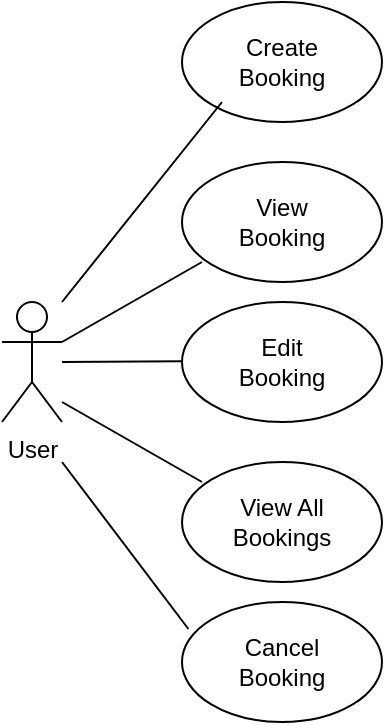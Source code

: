 <mxfile version="20.5.3" type="github">
  <diagram id="-ZuSwCPAv0bj-25uYFkf" name="Page-1">
    <mxGraphModel dx="786" dy="374" grid="1" gridSize="10" guides="1" tooltips="1" connect="1" arrows="1" fold="1" page="1" pageScale="1" pageWidth="827" pageHeight="1169" math="0" shadow="0">
      <root>
        <mxCell id="0" />
        <mxCell id="1" parent="0" />
        <mxCell id="NNwjqf4ZOIXmFR74TZOm-1" value="User" style="shape=umlActor;verticalLabelPosition=bottom;verticalAlign=top;html=1;outlineConnect=0;fillColor=none;" vertex="1" parent="1">
          <mxGeometry x="170" y="160" width="30" height="60" as="geometry" />
        </mxCell>
        <mxCell id="NNwjqf4ZOIXmFR74TZOm-9" value="" style="endArrow=none;html=1;rounded=0;" edge="1" parent="1">
          <mxGeometry width="50" height="50" relative="1" as="geometry">
            <mxPoint x="200" y="160" as="sourcePoint" />
            <mxPoint x="240" y="110" as="targetPoint" />
            <Array as="points">
              <mxPoint x="280" y="60" />
            </Array>
          </mxGeometry>
        </mxCell>
        <mxCell id="NNwjqf4ZOIXmFR74TZOm-10" value="" style="group" vertex="1" connectable="0" parent="1">
          <mxGeometry x="260" y="310" width="100" height="60" as="geometry" />
        </mxCell>
        <mxCell id="NNwjqf4ZOIXmFR74TZOm-4" value="" style="ellipse;whiteSpace=wrap;html=1;fillColor=none;" vertex="1" parent="NNwjqf4ZOIXmFR74TZOm-10">
          <mxGeometry width="100" height="60" as="geometry" />
        </mxCell>
        <mxCell id="NNwjqf4ZOIXmFR74TZOm-8" value="Cancel Booking" style="text;html=1;strokeColor=none;fillColor=none;align=center;verticalAlign=middle;whiteSpace=wrap;rounded=0;" vertex="1" parent="NNwjqf4ZOIXmFR74TZOm-10">
          <mxGeometry x="20" y="15" width="60" height="30" as="geometry" />
        </mxCell>
        <mxCell id="NNwjqf4ZOIXmFR74TZOm-11" value="" style="group" vertex="1" connectable="0" parent="1">
          <mxGeometry x="260" y="160" width="100" height="60" as="geometry" />
        </mxCell>
        <mxCell id="NNwjqf4ZOIXmFR74TZOm-3" value="" style="ellipse;whiteSpace=wrap;html=1;fillColor=none;" vertex="1" parent="NNwjqf4ZOIXmFR74TZOm-11">
          <mxGeometry width="100" height="60" as="geometry" />
        </mxCell>
        <mxCell id="NNwjqf4ZOIXmFR74TZOm-7" value="Edit Booking" style="text;html=1;strokeColor=none;fillColor=none;align=center;verticalAlign=middle;whiteSpace=wrap;rounded=0;" vertex="1" parent="NNwjqf4ZOIXmFR74TZOm-11">
          <mxGeometry x="20" y="15" width="60" height="30" as="geometry" />
        </mxCell>
        <mxCell id="NNwjqf4ZOIXmFR74TZOm-12" value="" style="group" vertex="1" connectable="0" parent="1">
          <mxGeometry x="260" y="10" width="100" height="60" as="geometry" />
        </mxCell>
        <mxCell id="NNwjqf4ZOIXmFR74TZOm-2" value="" style="ellipse;whiteSpace=wrap;html=1;fillColor=none;" vertex="1" parent="NNwjqf4ZOIXmFR74TZOm-12">
          <mxGeometry width="100" height="60" as="geometry" />
        </mxCell>
        <mxCell id="NNwjqf4ZOIXmFR74TZOm-6" value="Create Booking" style="text;html=1;strokeColor=none;fillColor=none;align=center;verticalAlign=middle;whiteSpace=wrap;rounded=0;" vertex="1" parent="NNwjqf4ZOIXmFR74TZOm-12">
          <mxGeometry x="20" y="15" width="60" height="30" as="geometry" />
        </mxCell>
        <mxCell id="NNwjqf4ZOIXmFR74TZOm-13" value="" style="endArrow=none;html=1;rounded=0;" edge="1" parent="1">
          <mxGeometry width="50" height="50" relative="1" as="geometry">
            <mxPoint x="200" y="190" as="sourcePoint" />
            <mxPoint x="260" y="189.66" as="targetPoint" />
          </mxGeometry>
        </mxCell>
        <mxCell id="NNwjqf4ZOIXmFR74TZOm-14" value="" style="endArrow=none;html=1;rounded=0;exitX=0.032;exitY=0.225;exitDx=0;exitDy=0;exitPerimeter=0;" edge="1" parent="1" source="NNwjqf4ZOIXmFR74TZOm-4">
          <mxGeometry width="50" height="50" relative="1" as="geometry">
            <mxPoint x="260" y="320" as="sourcePoint" />
            <mxPoint x="200" y="240" as="targetPoint" />
          </mxGeometry>
        </mxCell>
        <mxCell id="NNwjqf4ZOIXmFR74TZOm-16" value="" style="ellipse;whiteSpace=wrap;html=1;fillColor=none;" vertex="1" parent="1">
          <mxGeometry x="260" y="240" width="100" height="60" as="geometry" />
        </mxCell>
        <mxCell id="NNwjqf4ZOIXmFR74TZOm-17" value="" style="ellipse;whiteSpace=wrap;html=1;fillColor=none;" vertex="1" parent="1">
          <mxGeometry x="260" y="90" width="100" height="60" as="geometry" />
        </mxCell>
        <mxCell id="NNwjqf4ZOIXmFR74TZOm-18" value="View Booking" style="text;html=1;strokeColor=none;fillColor=none;align=center;verticalAlign=middle;whiteSpace=wrap;rounded=0;" vertex="1" parent="1">
          <mxGeometry x="280" y="105" width="60" height="30" as="geometry" />
        </mxCell>
        <mxCell id="NNwjqf4ZOIXmFR74TZOm-19" value="View All Bookings" style="text;html=1;strokeColor=none;fillColor=none;align=center;verticalAlign=middle;whiteSpace=wrap;rounded=0;" vertex="1" parent="1">
          <mxGeometry x="280" y="255" width="60" height="30" as="geometry" />
        </mxCell>
        <mxCell id="NNwjqf4ZOIXmFR74TZOm-20" value="" style="endArrow=none;html=1;rounded=0;" edge="1" parent="1">
          <mxGeometry width="50" height="50" relative="1" as="geometry">
            <mxPoint x="200" y="180" as="sourcePoint" />
            <mxPoint x="270" y="140" as="targetPoint" />
          </mxGeometry>
        </mxCell>
        <mxCell id="NNwjqf4ZOIXmFR74TZOm-21" value="" style="endArrow=none;html=1;rounded=0;" edge="1" parent="1">
          <mxGeometry width="50" height="50" relative="1" as="geometry">
            <mxPoint x="200" y="210" as="sourcePoint" />
            <mxPoint x="270" y="250" as="targetPoint" />
          </mxGeometry>
        </mxCell>
      </root>
    </mxGraphModel>
  </diagram>
</mxfile>
